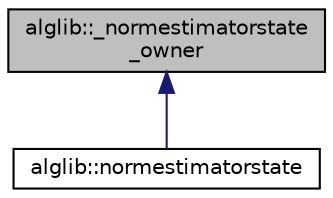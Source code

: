 digraph "alglib::_normestimatorstate_owner"
{
  edge [fontname="Helvetica",fontsize="10",labelfontname="Helvetica",labelfontsize="10"];
  node [fontname="Helvetica",fontsize="10",shape=record];
  Node0 [label="alglib::_normestimatorstate\l_owner",height=0.2,width=0.4,color="black", fillcolor="grey75", style="filled", fontcolor="black"];
  Node0 -> Node1 [dir="back",color="midnightblue",fontsize="10",style="solid",fontname="Helvetica"];
  Node1 [label="alglib::normestimatorstate",height=0.2,width=0.4,color="black", fillcolor="white", style="filled",URL="$classalglib_1_1normestimatorstate.html"];
}

